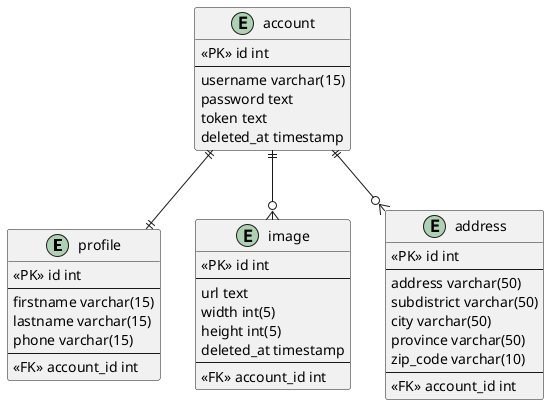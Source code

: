 @startuml user

entity profile {
    <<PK>> id int
    --
    firstname varchar(15)
    lastname varchar(15)
    phone varchar(15)
    --
    <<FK>> account_id int
}

entity account {
    <<PK>> id int
    --
    username varchar(15)
    password text
    token text
    deleted_at timestamp
}

entity image {
    <<PK>> id int
    --
    url text
    width int(5)
    height int(5)
    deleted_at timestamp
    --
    <<FK>> account_id int
}

entity address {
    <<PK>> id int
    --
    address varchar(50)
    subdistrict varchar(50)
    city varchar(50)
    province varchar(50)
    zip_code varchar(10)
    --
    <<FK>> account_id int
}

account ||--|| profile
account ||--o{ image
account ||--o{ address


@enduml